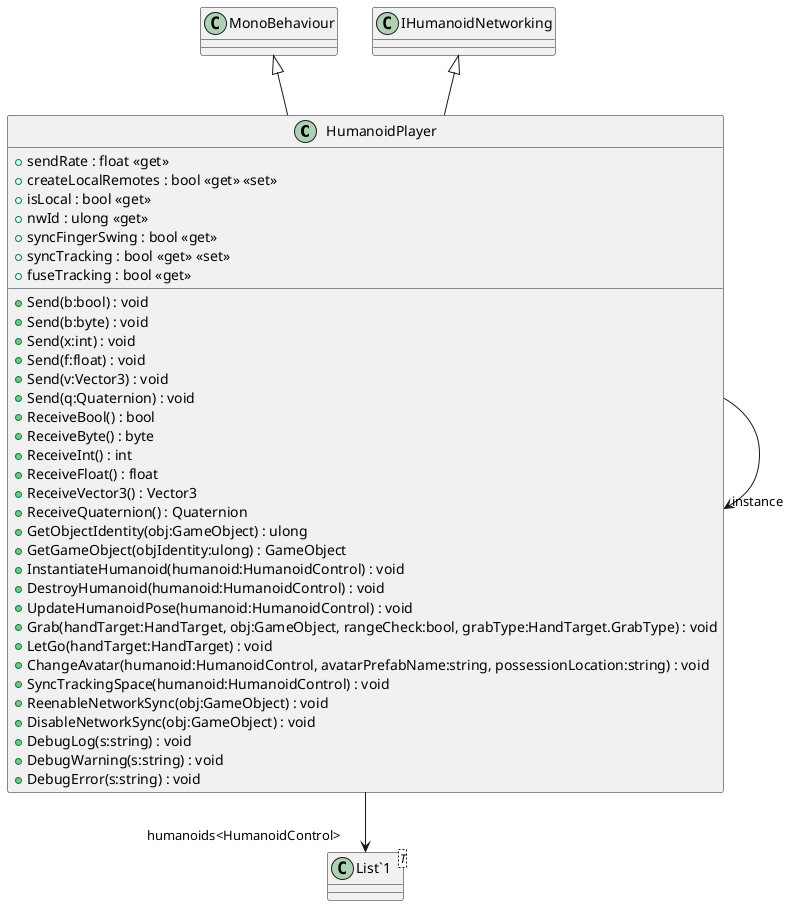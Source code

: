 @startuml
class HumanoidPlayer {
    + Send(b:bool) : void
    + Send(b:byte) : void
    + Send(x:int) : void
    + Send(f:float) : void
    + Send(v:Vector3) : void
    + Send(q:Quaternion) : void
    + ReceiveBool() : bool
    + ReceiveByte() : byte
    + ReceiveInt() : int
    + ReceiveFloat() : float
    + ReceiveVector3() : Vector3
    + ReceiveQuaternion() : Quaternion
    + GetObjectIdentity(obj:GameObject) : ulong
    + GetGameObject(objIdentity:ulong) : GameObject
    + InstantiateHumanoid(humanoid:HumanoidControl) : void
    + DestroyHumanoid(humanoid:HumanoidControl) : void
    + UpdateHumanoidPose(humanoid:HumanoidControl) : void
    + Grab(handTarget:HandTarget, obj:GameObject, rangeCheck:bool, grabType:HandTarget.GrabType) : void
    + LetGo(handTarget:HandTarget) : void
    + ChangeAvatar(humanoid:HumanoidControl, avatarPrefabName:string, possessionLocation:string) : void
    + SyncTrackingSpace(humanoid:HumanoidControl) : void
    + ReenableNetworkSync(obj:GameObject) : void
    + DisableNetworkSync(obj:GameObject) : void
    + DebugLog(s:string) : void
    + DebugWarning(s:string) : void
    + DebugError(s:string) : void
    + sendRate : float <<get>>
    + createLocalRemotes : bool <<get>> <<set>>
    + isLocal : bool <<get>>
    + nwId : ulong <<get>>
    + syncFingerSwing : bool <<get>>
    + syncTracking : bool <<get>> <<set>>
    + fuseTracking : bool <<get>>
}
class "List`1"<T> {
}
MonoBehaviour <|-- HumanoidPlayer
IHumanoidNetworking <|-- HumanoidPlayer
HumanoidPlayer --> "humanoids<HumanoidControl>" "List`1"
HumanoidPlayer --> "instance" HumanoidPlayer
@enduml
